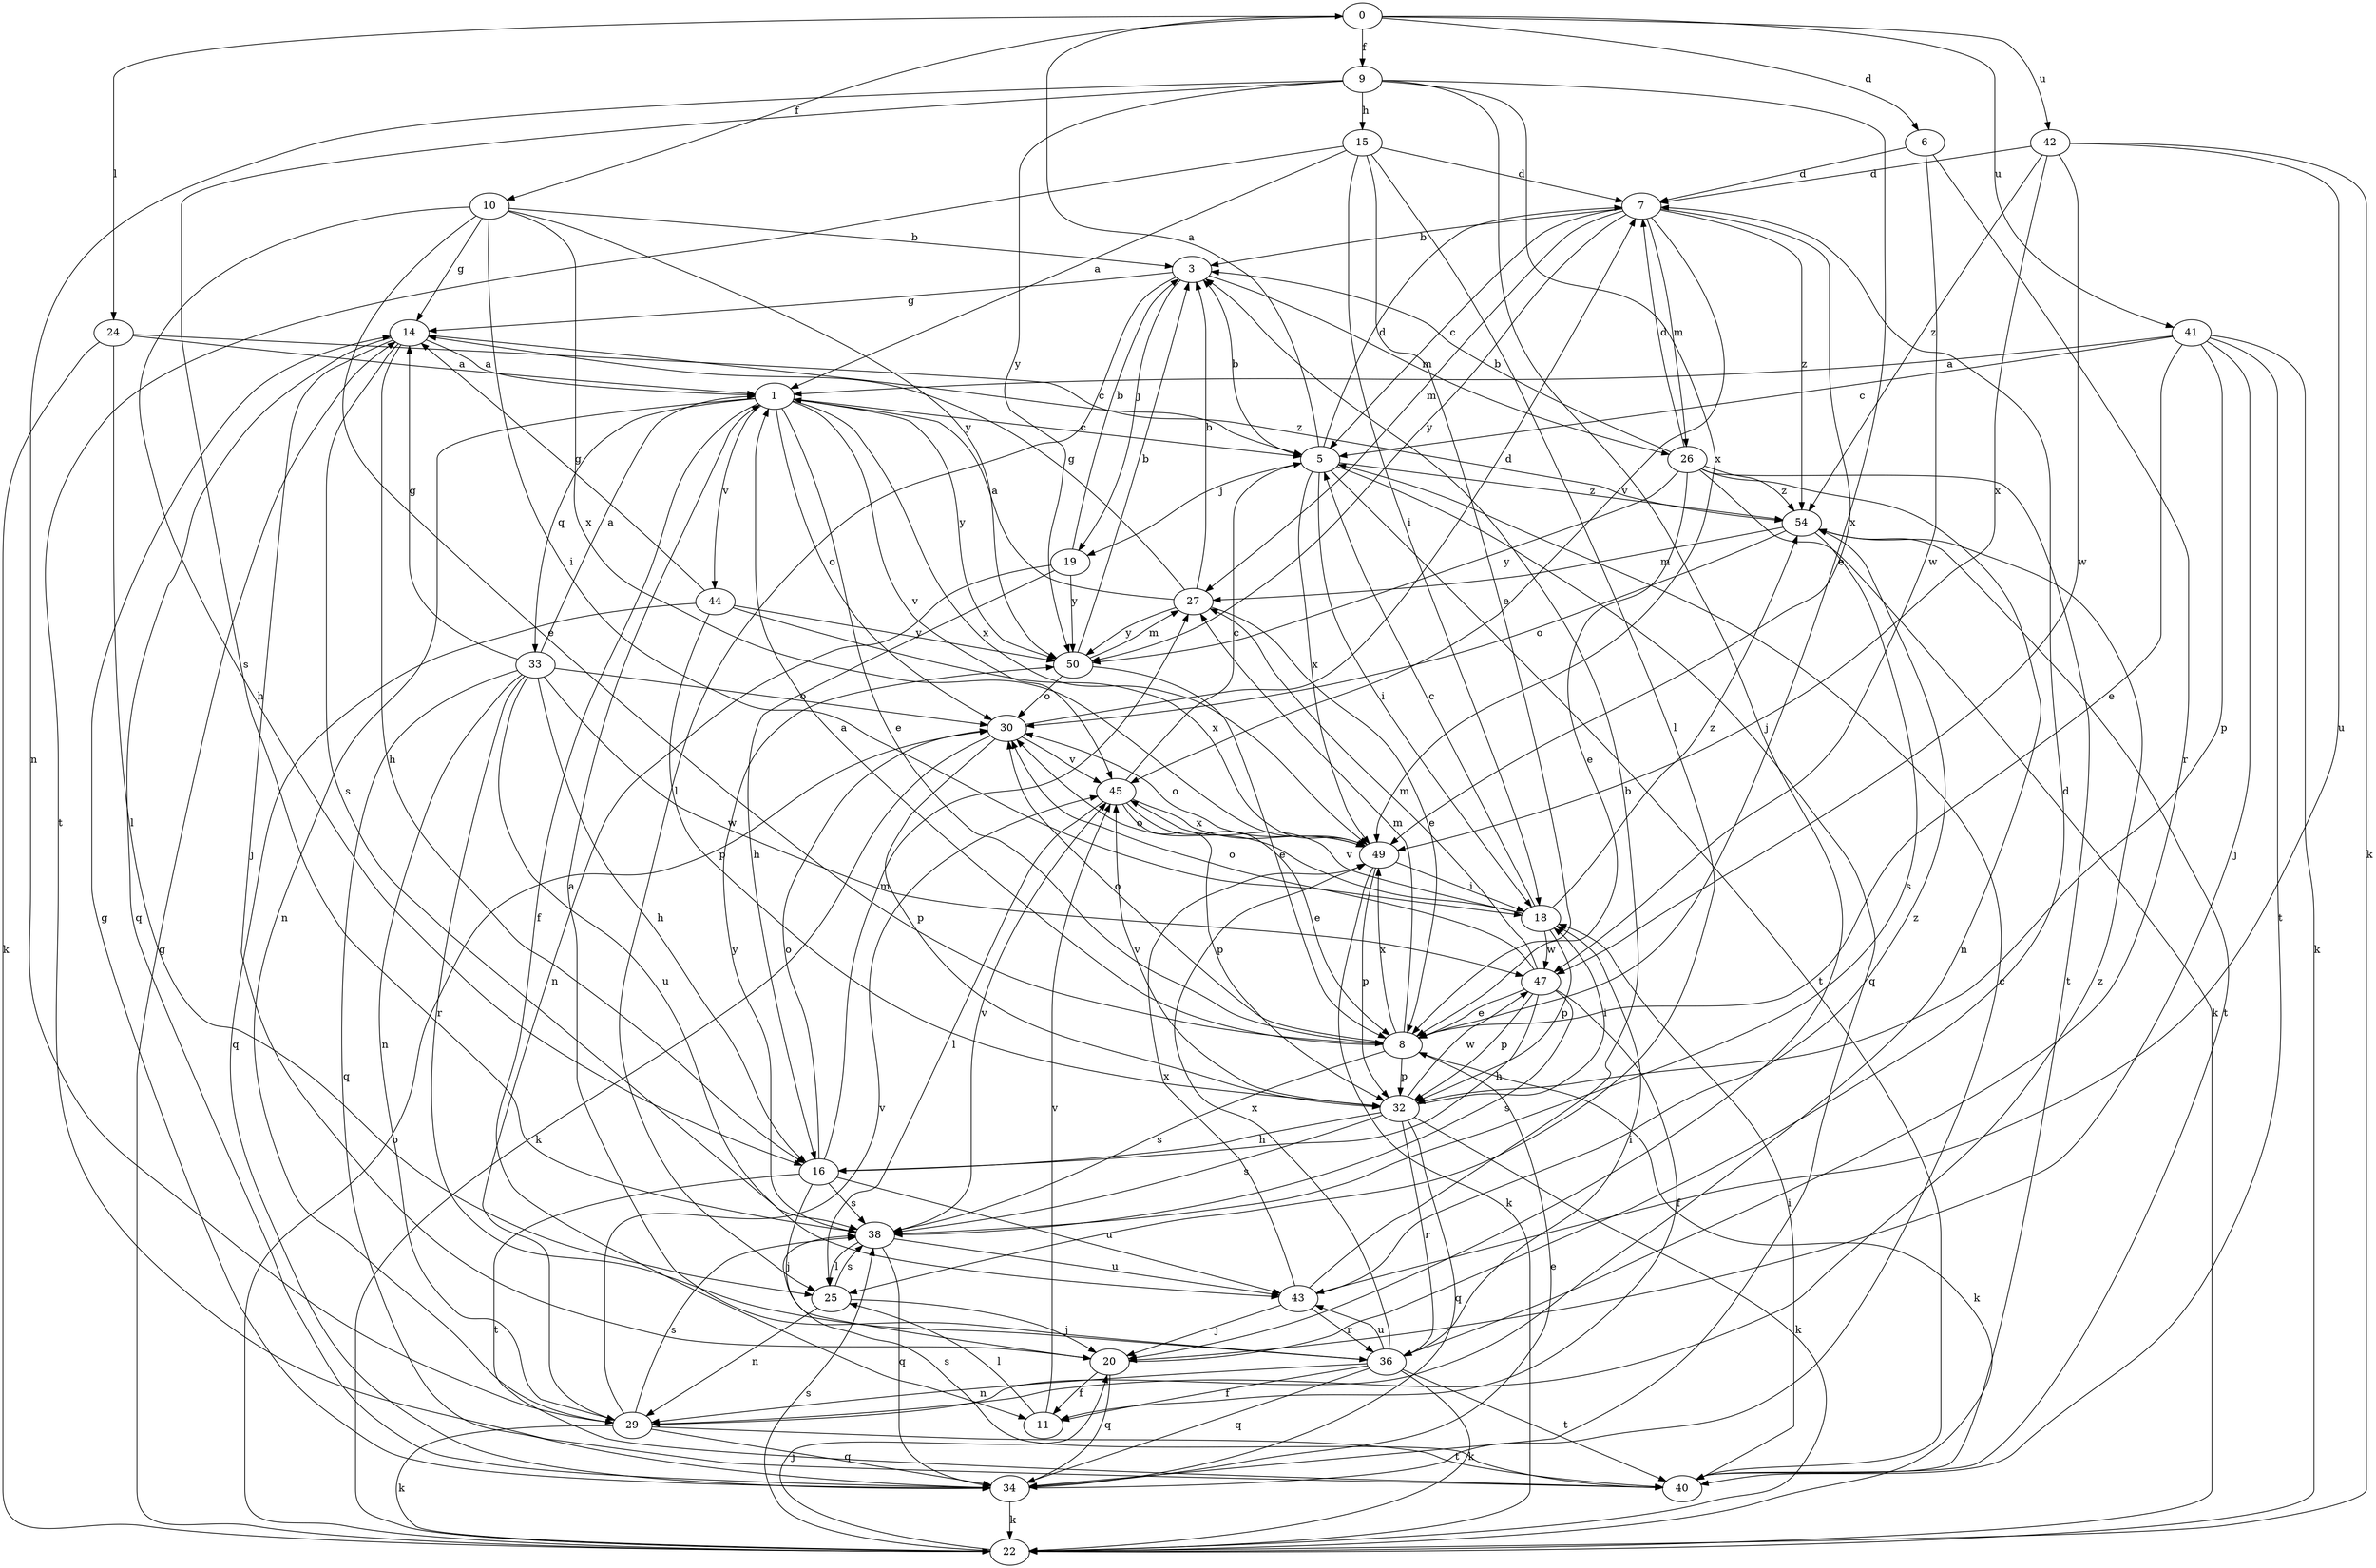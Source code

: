 strict digraph  {
0;
1;
3;
5;
6;
7;
8;
9;
10;
11;
14;
15;
16;
18;
19;
20;
22;
24;
25;
26;
27;
29;
30;
32;
33;
34;
36;
38;
40;
41;
42;
43;
44;
45;
47;
49;
50;
54;
0 -> 6  [label=d];
0 -> 9  [label=f];
0 -> 10  [label=f];
0 -> 24  [label=l];
0 -> 41  [label=u];
0 -> 42  [label=u];
1 -> 5  [label=c];
1 -> 8  [label=e];
1 -> 11  [label=f];
1 -> 29  [label=n];
1 -> 30  [label=o];
1 -> 33  [label=q];
1 -> 44  [label=v];
1 -> 45  [label=v];
1 -> 49  [label=x];
1 -> 50  [label=y];
3 -> 14  [label=g];
3 -> 19  [label=j];
3 -> 25  [label=l];
3 -> 26  [label=m];
5 -> 0  [label=a];
5 -> 3  [label=b];
5 -> 7  [label=d];
5 -> 18  [label=i];
5 -> 19  [label=j];
5 -> 34  [label=q];
5 -> 40  [label=t];
5 -> 49  [label=x];
5 -> 54  [label=z];
6 -> 7  [label=d];
6 -> 36  [label=r];
6 -> 47  [label=w];
7 -> 3  [label=b];
7 -> 5  [label=c];
7 -> 26  [label=m];
7 -> 27  [label=m];
7 -> 45  [label=v];
7 -> 49  [label=x];
7 -> 50  [label=y];
7 -> 54  [label=z];
8 -> 1  [label=a];
8 -> 22  [label=k];
8 -> 27  [label=m];
8 -> 30  [label=o];
8 -> 32  [label=p];
8 -> 38  [label=s];
8 -> 49  [label=x];
9 -> 8  [label=e];
9 -> 15  [label=h];
9 -> 20  [label=j];
9 -> 29  [label=n];
9 -> 38  [label=s];
9 -> 49  [label=x];
9 -> 50  [label=y];
10 -> 3  [label=b];
10 -> 8  [label=e];
10 -> 14  [label=g];
10 -> 16  [label=h];
10 -> 18  [label=i];
10 -> 49  [label=x];
10 -> 50  [label=y];
11 -> 25  [label=l];
11 -> 45  [label=v];
14 -> 1  [label=a];
14 -> 5  [label=c];
14 -> 16  [label=h];
14 -> 20  [label=j];
14 -> 34  [label=q];
14 -> 38  [label=s];
15 -> 1  [label=a];
15 -> 7  [label=d];
15 -> 8  [label=e];
15 -> 18  [label=i];
15 -> 25  [label=l];
15 -> 40  [label=t];
16 -> 20  [label=j];
16 -> 27  [label=m];
16 -> 30  [label=o];
16 -> 38  [label=s];
16 -> 40  [label=t];
16 -> 43  [label=u];
18 -> 5  [label=c];
18 -> 30  [label=o];
18 -> 32  [label=p];
18 -> 45  [label=v];
18 -> 47  [label=w];
18 -> 54  [label=z];
19 -> 3  [label=b];
19 -> 16  [label=h];
19 -> 29  [label=n];
19 -> 50  [label=y];
20 -> 7  [label=d];
20 -> 11  [label=f];
20 -> 34  [label=q];
22 -> 14  [label=g];
22 -> 20  [label=j];
22 -> 30  [label=o];
22 -> 38  [label=s];
24 -> 1  [label=a];
24 -> 22  [label=k];
24 -> 25  [label=l];
24 -> 54  [label=z];
25 -> 20  [label=j];
25 -> 29  [label=n];
25 -> 38  [label=s];
26 -> 3  [label=b];
26 -> 7  [label=d];
26 -> 8  [label=e];
26 -> 22  [label=k];
26 -> 29  [label=n];
26 -> 40  [label=t];
26 -> 50  [label=y];
26 -> 54  [label=z];
27 -> 1  [label=a];
27 -> 3  [label=b];
27 -> 8  [label=e];
27 -> 14  [label=g];
27 -> 50  [label=y];
29 -> 22  [label=k];
29 -> 34  [label=q];
29 -> 38  [label=s];
29 -> 40  [label=t];
29 -> 45  [label=v];
29 -> 54  [label=z];
30 -> 7  [label=d];
30 -> 22  [label=k];
30 -> 32  [label=p];
30 -> 45  [label=v];
32 -> 16  [label=h];
32 -> 18  [label=i];
32 -> 22  [label=k];
32 -> 34  [label=q];
32 -> 36  [label=r];
32 -> 38  [label=s];
32 -> 45  [label=v];
32 -> 47  [label=w];
33 -> 1  [label=a];
33 -> 14  [label=g];
33 -> 16  [label=h];
33 -> 29  [label=n];
33 -> 30  [label=o];
33 -> 34  [label=q];
33 -> 36  [label=r];
33 -> 43  [label=u];
33 -> 47  [label=w];
34 -> 5  [label=c];
34 -> 8  [label=e];
34 -> 14  [label=g];
34 -> 22  [label=k];
36 -> 1  [label=a];
36 -> 11  [label=f];
36 -> 18  [label=i];
36 -> 22  [label=k];
36 -> 29  [label=n];
36 -> 34  [label=q];
36 -> 40  [label=t];
36 -> 43  [label=u];
36 -> 49  [label=x];
38 -> 25  [label=l];
38 -> 34  [label=q];
38 -> 43  [label=u];
38 -> 45  [label=v];
38 -> 50  [label=y];
40 -> 18  [label=i];
40 -> 38  [label=s];
41 -> 1  [label=a];
41 -> 5  [label=c];
41 -> 8  [label=e];
41 -> 20  [label=j];
41 -> 22  [label=k];
41 -> 32  [label=p];
41 -> 40  [label=t];
42 -> 7  [label=d];
42 -> 22  [label=k];
42 -> 43  [label=u];
42 -> 47  [label=w];
42 -> 49  [label=x];
42 -> 54  [label=z];
43 -> 3  [label=b];
43 -> 20  [label=j];
43 -> 36  [label=r];
43 -> 49  [label=x];
43 -> 54  [label=z];
44 -> 14  [label=g];
44 -> 32  [label=p];
44 -> 34  [label=q];
44 -> 49  [label=x];
44 -> 50  [label=y];
45 -> 5  [label=c];
45 -> 8  [label=e];
45 -> 25  [label=l];
45 -> 32  [label=p];
45 -> 49  [label=x];
47 -> 8  [label=e];
47 -> 11  [label=f];
47 -> 16  [label=h];
47 -> 27  [label=m];
47 -> 30  [label=o];
47 -> 32  [label=p];
47 -> 38  [label=s];
49 -> 18  [label=i];
49 -> 22  [label=k];
49 -> 30  [label=o];
49 -> 32  [label=p];
50 -> 3  [label=b];
50 -> 8  [label=e];
50 -> 27  [label=m];
50 -> 30  [label=o];
54 -> 27  [label=m];
54 -> 30  [label=o];
54 -> 38  [label=s];
54 -> 40  [label=t];
}
